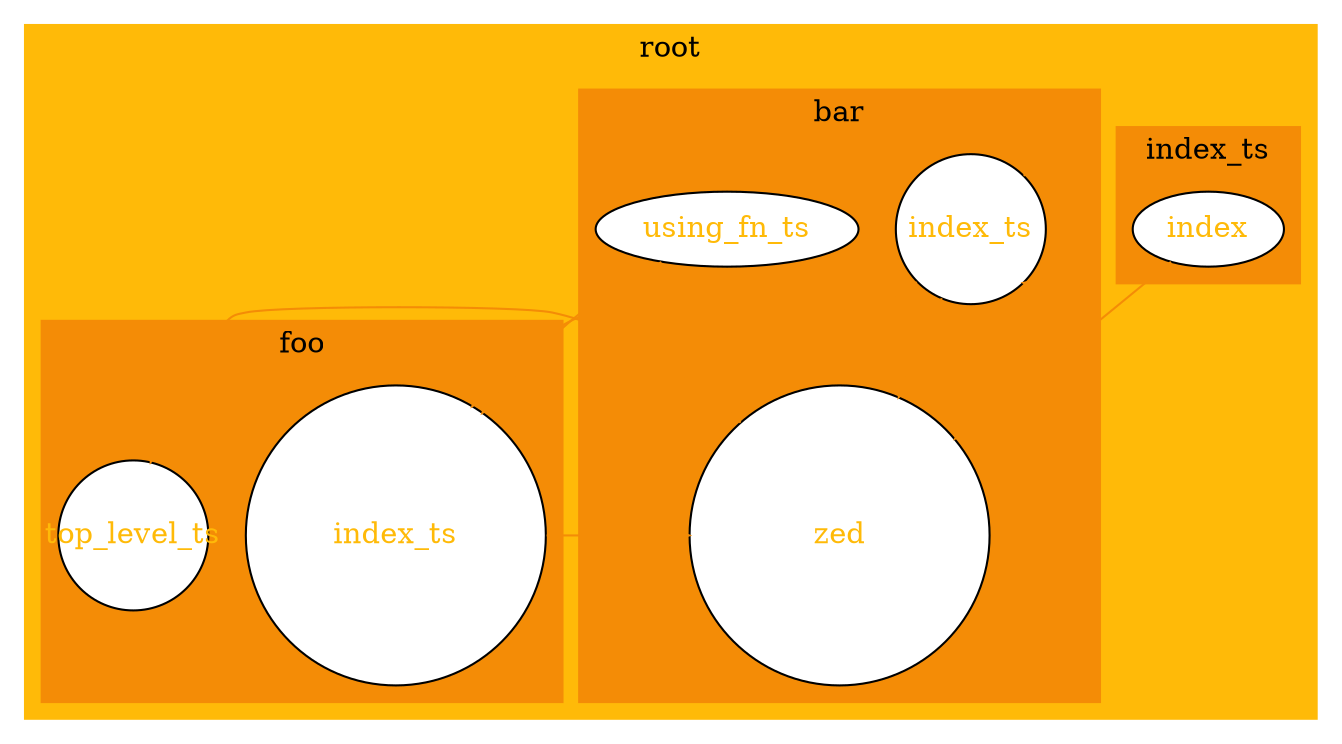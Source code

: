 digraph test{
      subgraph cluster_root {
        style=filled
        color="#FFBA08"  
        label="root"
        subgraph cluster_root_index_ts {
        style=filled
        color="#F48C06"  
        label="index_ts"
        _index_ts_NoName [label="index" fillcolor="white", style=filled  fontcolor="#FFBA08" ]

}
subgraph cluster__bar {
        style=filled
        color="#F48C06"  
        label="bar"
        _bar_index_ts [label="index_ts" fillcolor="white", style=filled fixedsize=true width=1 height=1 fontcolor="#FFBA08" fixedsize=true width=1 height=1]

_bar_using_fn_ts [label="using_fn_ts" fillcolor="white", style=filled  fontcolor="#FFBA08" ]

_bar_zed [label="zed" fillcolor="white", style=filled fixedsize=true width=2 height=2 fontcolor="#FFBA08" fixedsize=true width=2 height=2]

}
subgraph cluster__foo {
        style=filled
        color="#F48C06"  
        label="foo"
        _foo_index_ts [label="index_ts" fillcolor="white", style=filled fixedsize=true width=2 height=2 fontcolor="#FFBA08" fixedsize=true width=2 height=2]

_foo_top_level_ts [label="top_level_ts" fillcolor="white", style=filled fixedsize=true width=1 height=1 fontcolor="#FFBA08" fixedsize=true width=1 height=1]

}
}

       _bar_index_ts -> _bar_index_ts [color="#F48C06"]
_bar_index_ts -> _foo_index_ts [color="#F48C06"]
_bar_index_ts -> _bar_zed [color="#F48C06"]
_bar_using_fn_ts -> _foo_index_ts [color="#F48C06"]
_bar_zed -> _foo_top_level_ts [color="#F48C06"]
_index_ts_NoName -> _bar_zed [color="#F48C06"]
_foo_index_ts -> _bar_zed [color="#F48C06"]

    }